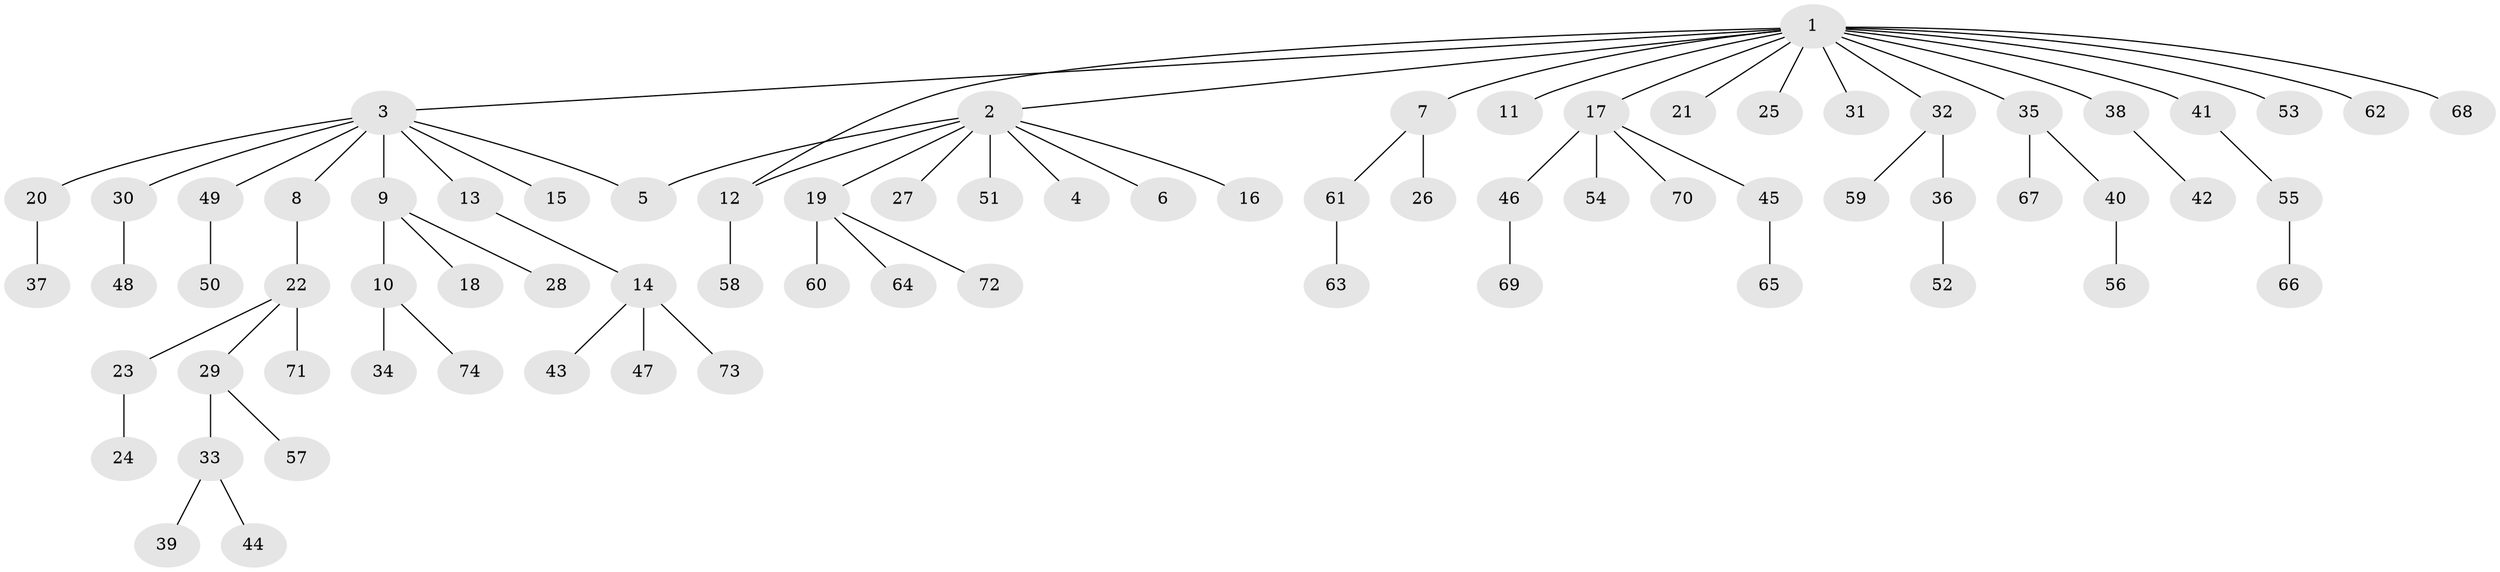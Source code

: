 // coarse degree distribution, {17: 0.018867924528301886, 8: 0.018867924528301886, 9: 0.018867924528301886, 1: 0.660377358490566, 2: 0.16981132075471697, 3: 0.05660377358490566, 4: 0.05660377358490566}
// Generated by graph-tools (version 1.1) at 2025/51/02/27/25 19:51:54]
// undirected, 74 vertices, 75 edges
graph export_dot {
graph [start="1"]
  node [color=gray90,style=filled];
  1;
  2;
  3;
  4;
  5;
  6;
  7;
  8;
  9;
  10;
  11;
  12;
  13;
  14;
  15;
  16;
  17;
  18;
  19;
  20;
  21;
  22;
  23;
  24;
  25;
  26;
  27;
  28;
  29;
  30;
  31;
  32;
  33;
  34;
  35;
  36;
  37;
  38;
  39;
  40;
  41;
  42;
  43;
  44;
  45;
  46;
  47;
  48;
  49;
  50;
  51;
  52;
  53;
  54;
  55;
  56;
  57;
  58;
  59;
  60;
  61;
  62;
  63;
  64;
  65;
  66;
  67;
  68;
  69;
  70;
  71;
  72;
  73;
  74;
  1 -- 2;
  1 -- 3;
  1 -- 7;
  1 -- 11;
  1 -- 12;
  1 -- 17;
  1 -- 21;
  1 -- 25;
  1 -- 31;
  1 -- 32;
  1 -- 35;
  1 -- 38;
  1 -- 41;
  1 -- 53;
  1 -- 62;
  1 -- 68;
  2 -- 4;
  2 -- 5;
  2 -- 6;
  2 -- 12;
  2 -- 16;
  2 -- 19;
  2 -- 27;
  2 -- 51;
  3 -- 5;
  3 -- 8;
  3 -- 9;
  3 -- 13;
  3 -- 15;
  3 -- 20;
  3 -- 30;
  3 -- 49;
  7 -- 26;
  7 -- 61;
  8 -- 22;
  9 -- 10;
  9 -- 18;
  9 -- 28;
  10 -- 34;
  10 -- 74;
  12 -- 58;
  13 -- 14;
  14 -- 43;
  14 -- 47;
  14 -- 73;
  17 -- 45;
  17 -- 46;
  17 -- 54;
  17 -- 70;
  19 -- 60;
  19 -- 64;
  19 -- 72;
  20 -- 37;
  22 -- 23;
  22 -- 29;
  22 -- 71;
  23 -- 24;
  29 -- 33;
  29 -- 57;
  30 -- 48;
  32 -- 36;
  32 -- 59;
  33 -- 39;
  33 -- 44;
  35 -- 40;
  35 -- 67;
  36 -- 52;
  38 -- 42;
  40 -- 56;
  41 -- 55;
  45 -- 65;
  46 -- 69;
  49 -- 50;
  55 -- 66;
  61 -- 63;
}
